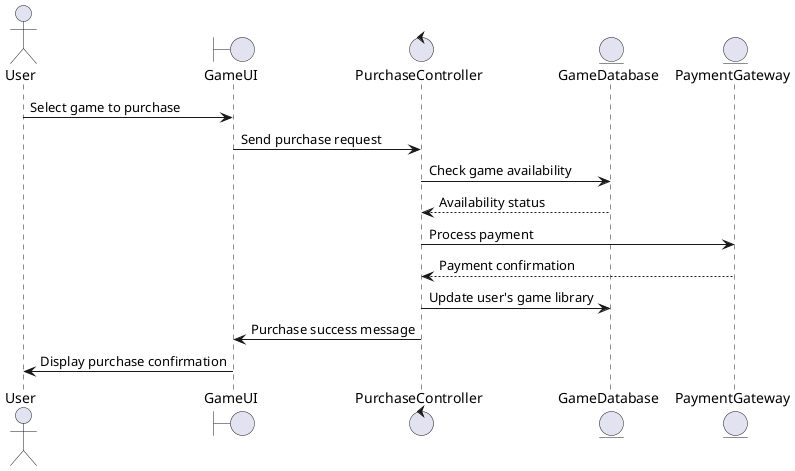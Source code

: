@startuml
actor User
boundary GameUI
control PurchaseController
entity GameDatabase
entity PaymentGateway

User -> GameUI: Select game to purchase
GameUI -> PurchaseController: Send purchase request
PurchaseController -> GameDatabase: Check game availability
GameDatabase --> PurchaseController: Availability status
PurchaseController -> PaymentGateway: Process payment
PaymentGateway --> PurchaseController: Payment confirmation
PurchaseController -> GameDatabase: Update user's game library
PurchaseController -> GameUI: Purchase success message
GameUI -> User: Display purchase confirmation
@enduml
